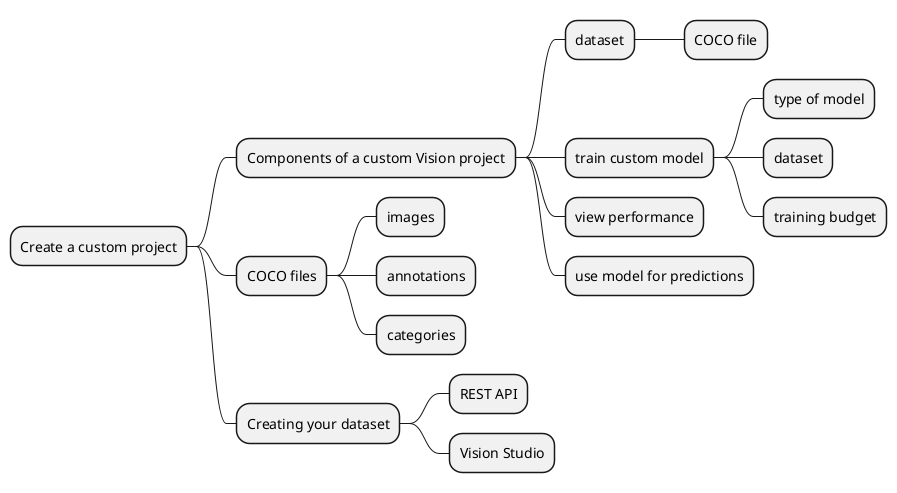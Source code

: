 @startmindmap
* Create a custom project
** Components of a custom Vision project
*** dataset
**** COCO file
*** train custom model
**** type of model
**** dataset
**** training budget
*** view performance
*** use model for predictions
** COCO files
*** images
*** annotations
*** categories
** Creating your dataset
*** REST API
*** Vision Studio
@endmindmap